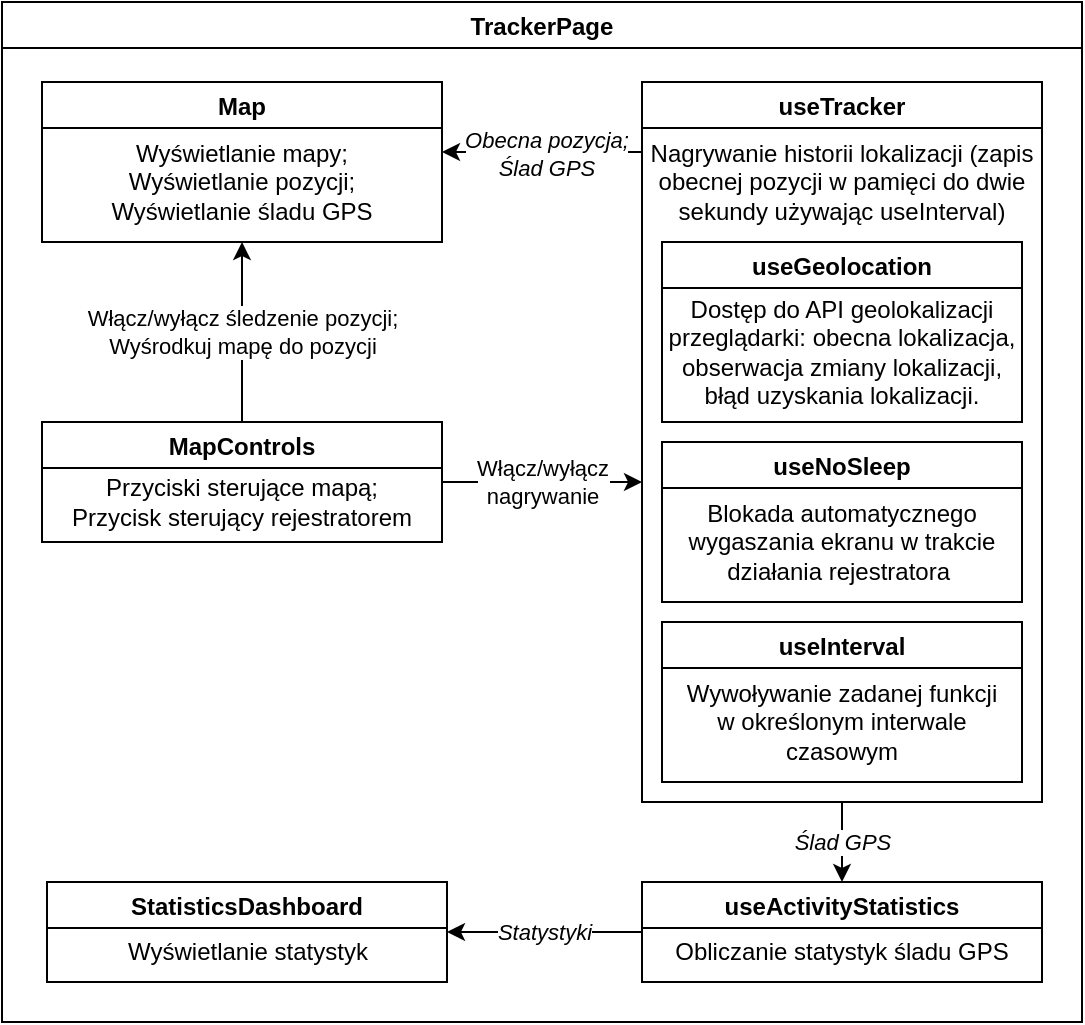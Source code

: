 <mxfile version="15.8.6" type="device"><diagram id="2wjZPuraGYz3Q9bAs9dt" name="Page-1"><mxGraphModel dx="1379" dy="556" grid="1" gridSize="10" guides="1" tooltips="1" connect="1" arrows="1" fold="1" page="1" pageScale="1" pageWidth="850" pageHeight="1100" math="0" shadow="0"><root><mxCell id="0"/><mxCell id="1" parent="0"/><mxCell id="Og2nf9S1jINEYkL1omSU-5" value="TrackerPage" style="swimlane;" parent="1" vertex="1"><mxGeometry width="540" height="510" as="geometry"/></mxCell><mxCell id="Og2nf9S1jINEYkL1omSU-27" value="Ślad GPS" style="rounded=0;orthogonalLoop=1;jettySize=auto;html=1;fontStyle=2" parent="Og2nf9S1jINEYkL1omSU-5" edge="1"><mxGeometry relative="1" as="geometry"><mxPoint x="420" y="400" as="sourcePoint"/><mxPoint x="420" y="440" as="targetPoint"/></mxGeometry></mxCell><mxCell id="Og2nf9S1jINEYkL1omSU-3" value="useTracker" style="swimlane;" parent="Og2nf9S1jINEYkL1omSU-5" vertex="1"><mxGeometry x="320" y="40" width="200" height="360" as="geometry"/></mxCell><mxCell id="Og2nf9S1jINEYkL1omSU-2" value="useGeolocation" style="swimlane;" parent="Og2nf9S1jINEYkL1omSU-3" vertex="1"><mxGeometry x="10" y="80" width="180" height="90" as="geometry"/></mxCell><mxCell id="OxOuDTFlIJGh8ck_w-Q6-3" value="Dostęp do API geolokalizacji przeglądarki: obecna lokalizacja, obserwacja zmiany lokalizacji, błąd uzyskania lokalizacji." style="text;html=1;strokeColor=none;fillColor=none;align=center;verticalAlign=middle;whiteSpace=wrap;rounded=0;" vertex="1" parent="Og2nf9S1jINEYkL1omSU-2"><mxGeometry y="20" width="180" height="70" as="geometry"/></mxCell><mxCell id="Og2nf9S1jINEYkL1omSU-4" value="useNoSleep" style="swimlane;" parent="Og2nf9S1jINEYkL1omSU-3" vertex="1"><mxGeometry x="10" y="180" width="180" height="80" as="geometry"/></mxCell><mxCell id="Og2nf9S1jINEYkL1omSU-20" value="Blokada automatycznego wygaszania ekranu w trakcie działania rejestratora&amp;nbsp;" style="text;html=1;strokeColor=none;fillColor=none;align=center;verticalAlign=middle;whiteSpace=wrap;rounded=0;" parent="Og2nf9S1jINEYkL1omSU-4" vertex="1"><mxGeometry y="20" width="180" height="60" as="geometry"/></mxCell><mxCell id="OxOuDTFlIJGh8ck_w-Q6-6" value="Nagrywanie historii lokalizacji (zapis obecnej pozycji w pamięci do dwie sekundy używając useInterval)" style="text;html=1;strokeColor=none;fillColor=none;align=center;verticalAlign=middle;whiteSpace=wrap;rounded=0;" vertex="1" parent="Og2nf9S1jINEYkL1omSU-3"><mxGeometry y="20" width="200" height="60" as="geometry"/></mxCell><mxCell id="OxOuDTFlIJGh8ck_w-Q6-8" value="useInterval" style="swimlane;" vertex="1" parent="Og2nf9S1jINEYkL1omSU-3"><mxGeometry x="10" y="270" width="180" height="80" as="geometry"/></mxCell><mxCell id="OxOuDTFlIJGh8ck_w-Q6-9" value="Wywoływanie zadanej funkcji&lt;br&gt;w określonym interwale czasowym" style="text;html=1;strokeColor=none;fillColor=none;align=center;verticalAlign=middle;whiteSpace=wrap;rounded=0;" vertex="1" parent="OxOuDTFlIJGh8ck_w-Q6-8"><mxGeometry y="20" width="180" height="60" as="geometry"/></mxCell><mxCell id="Og2nf9S1jINEYkL1omSU-6" value="Map" style="swimlane;" parent="Og2nf9S1jINEYkL1omSU-5" vertex="1"><mxGeometry x="20" y="40" width="200" height="80" as="geometry"/></mxCell><mxCell id="Og2nf9S1jINEYkL1omSU-18" value="Wyświetlanie mapy;&lt;br&gt;Wyświetlanie pozycji;&lt;br&gt;Wyświetlanie śladu GPS" style="text;html=1;strokeColor=none;fillColor=none;align=center;verticalAlign=middle;whiteSpace=wrap;rounded=0;" parent="Og2nf9S1jINEYkL1omSU-6" vertex="1"><mxGeometry y="20" width="200" height="60" as="geometry"/></mxCell><mxCell id="Og2nf9S1jINEYkL1omSU-30" value="Włącz/wyłącz śledzenie pozycji;&lt;br&gt;Wyśrodkuj mapę do pozycji" style="edgeStyle=none;rounded=0;orthogonalLoop=1;jettySize=auto;html=1;entryX=0.5;entryY=1;entryDx=0;entryDy=0;" parent="Og2nf9S1jINEYkL1omSU-5" source="Og2nf9S1jINEYkL1omSU-12" target="Og2nf9S1jINEYkL1omSU-18" edge="1"><mxGeometry relative="1" as="geometry"><mxPoint x="120" y="130" as="targetPoint"/></mxGeometry></mxCell><mxCell id="OxOuDTFlIJGh8ck_w-Q6-1" value="Włącz/wyłącz&lt;br&gt;nagrywanie" style="rounded=0;orthogonalLoop=1;jettySize=auto;html=1;" edge="1" parent="Og2nf9S1jINEYkL1omSU-5" source="Og2nf9S1jINEYkL1omSU-12"><mxGeometry relative="1" as="geometry"><mxPoint x="320" y="240" as="targetPoint"/></mxGeometry></mxCell><mxCell id="Og2nf9S1jINEYkL1omSU-12" value="MapControls" style="swimlane;" parent="Og2nf9S1jINEYkL1omSU-5" vertex="1"><mxGeometry x="20" y="210" width="200" height="60" as="geometry"/></mxCell><mxCell id="Og2nf9S1jINEYkL1omSU-28" value="Przyciski sterujące mapą;&lt;br&gt;Przycisk sterujący rejestratorem" style="text;html=1;strokeColor=none;fillColor=none;align=center;verticalAlign=middle;whiteSpace=wrap;rounded=0;" parent="Og2nf9S1jINEYkL1omSU-12" vertex="1"><mxGeometry y="20" width="200" height="40" as="geometry"/></mxCell><mxCell id="Og2nf9S1jINEYkL1omSU-13" value="StatisticsDashboard" style="swimlane;" parent="Og2nf9S1jINEYkL1omSU-5" vertex="1"><mxGeometry x="22.5" y="440" width="200" height="50" as="geometry"/></mxCell><mxCell id="Og2nf9S1jINEYkL1omSU-23" value="Wyświetlanie statystyk" style="text;html=1;strokeColor=none;fillColor=none;align=center;verticalAlign=middle;whiteSpace=wrap;rounded=0;" parent="Og2nf9S1jINEYkL1omSU-13" vertex="1"><mxGeometry y="20" width="200" height="30" as="geometry"/></mxCell><mxCell id="Og2nf9S1jINEYkL1omSU-16" value="" style="endArrow=classic;html=1;rounded=0;exitX=0;exitY=0.25;exitDx=0;exitDy=0;" parent="Og2nf9S1jINEYkL1omSU-5" source="OxOuDTFlIJGh8ck_w-Q6-6" edge="1"><mxGeometry width="50" height="50" relative="1" as="geometry"><mxPoint x="300" y="260" as="sourcePoint"/><mxPoint x="220" y="75" as="targetPoint"/></mxGeometry></mxCell><mxCell id="Og2nf9S1jINEYkL1omSU-17" value="Obecna pozycja;&lt;br&gt;Ślad GPS" style="edgeLabel;html=1;align=center;verticalAlign=middle;resizable=0;points=[];fontStyle=2" parent="Og2nf9S1jINEYkL1omSU-16" vertex="1" connectable="0"><mxGeometry x="-0.162" y="1" relative="1" as="geometry"><mxPoint x="-6" as="offset"/></mxGeometry></mxCell><mxCell id="Og2nf9S1jINEYkL1omSU-31" value="Statystyki" style="edgeStyle=none;rounded=0;orthogonalLoop=1;jettySize=auto;html=1;exitX=0;exitY=0.5;exitDx=0;exitDy=0;fontStyle=2" parent="Og2nf9S1jINEYkL1omSU-5" source="Og2nf9S1jINEYkL1omSU-21" target="Og2nf9S1jINEYkL1omSU-13" edge="1"><mxGeometry relative="1" as="geometry"/></mxCell><mxCell id="Og2nf9S1jINEYkL1omSU-21" value="useActivityStatistics" style="swimlane;" parent="Og2nf9S1jINEYkL1omSU-5" vertex="1"><mxGeometry x="320" y="440" width="200" height="50" as="geometry"/></mxCell><mxCell id="Og2nf9S1jINEYkL1omSU-33" value="Obliczanie statystyk śladu GPS" style="text;html=1;strokeColor=none;fillColor=none;align=center;verticalAlign=middle;whiteSpace=wrap;rounded=0;" parent="Og2nf9S1jINEYkL1omSU-21" vertex="1"><mxGeometry y="20" width="200" height="30" as="geometry"/></mxCell></root></mxGraphModel></diagram></mxfile>